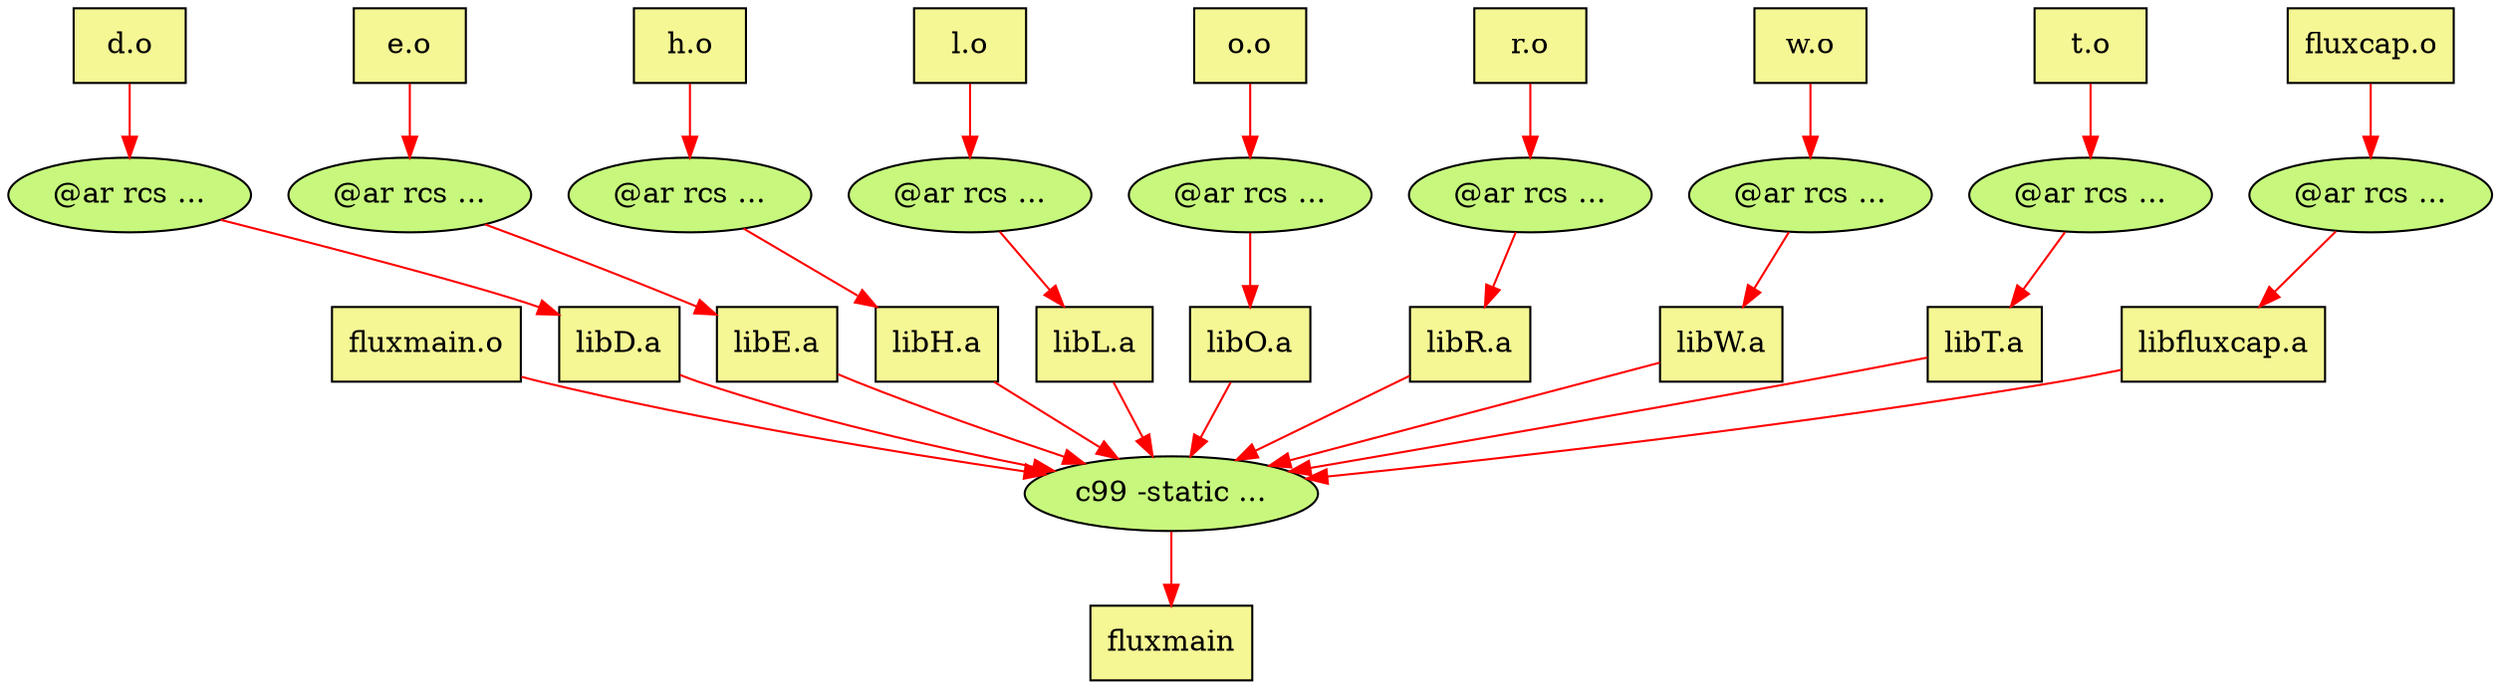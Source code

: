digraph test {
	ratio="fill";
	node [fillcolor="#f5f694", shape="box", style="filled"];
	edge [color="red"];
	fluxmain [label="fluxmain"];
	node1 [fillcolor="#c7f77c", label="c99 -static ...", shape="ellipse", style="filled"];
	node2 [label="fluxmain.o"];
	node3 [label="libD.a"];
	node4 [fillcolor="#c7f77c", label="@ar rcs ...", shape="ellipse", style="filled"];
	node5 [label="d.o"];
	node6 [label="libE.a"];
	node7 [fillcolor="#c7f77c", label="@ar rcs ...", shape="ellipse", style="filled"];
	node8 [label="e.o"];
	node9 [label="libH.a"];
	node10 [fillcolor="#c7f77c", label="@ar rcs ...", shape="ellipse", style="filled"];
	node11 [label="h.o"];
	node12 [label="libL.a"];
	node13 [fillcolor="#c7f77c", label="@ar rcs ...", shape="ellipse", style="filled"];
	node14 [label="l.o"];
	node15 [label="libO.a"];
	node16 [fillcolor="#c7f77c", label="@ar rcs ...", shape="ellipse", style="filled"];
	node17 [label="o.o"];
	node18 [label="libR.a"];
	node19 [fillcolor="#c7f77c", label="@ar rcs ...", shape="ellipse", style="filled"];
	node20 [label="r.o"];
	node21 [label="libW.a"];
	node22 [fillcolor="#c7f77c", label="@ar rcs ...", shape="ellipse", style="filled"];
	node23 [label="w.o"];
	node24 [label="libT.a"];
	node25 [fillcolor="#c7f77c", label="@ar rcs ...", shape="ellipse", style="filled"];
	node26 [label="t.o"];
	node27 [label="libfluxcap.a"];
	node28 [fillcolor="#c7f77c", label="@ar rcs ...", shape="ellipse", style="filled"];
	node29 [label="fluxcap.o"];
	node1 -> fluxmain;
	node28 -> node27;
	node4 -> node3;
	node7 -> node6;
	node10 -> node9;
	node13 -> node12;
	node16 -> node15;
	node19 -> node18;
	node22 -> node21;
	node25 -> node24;
	node5 -> node4;
	node8 -> node7;
	node29 -> node28;
	node2 -> node1;
	node11 -> node10;
	node14 -> node13;
	node3 -> node1;
	node6 -> node1;
	node9 -> node1;
	node12 -> node1;
	node15 -> node1;
	node18 -> node1;
	node24 -> node1;
	node21 -> node1;
	node27 -> node1;
	node17 -> node16;
	node20 -> node19;
	node26 -> node25;
	node23 -> node22;
}
